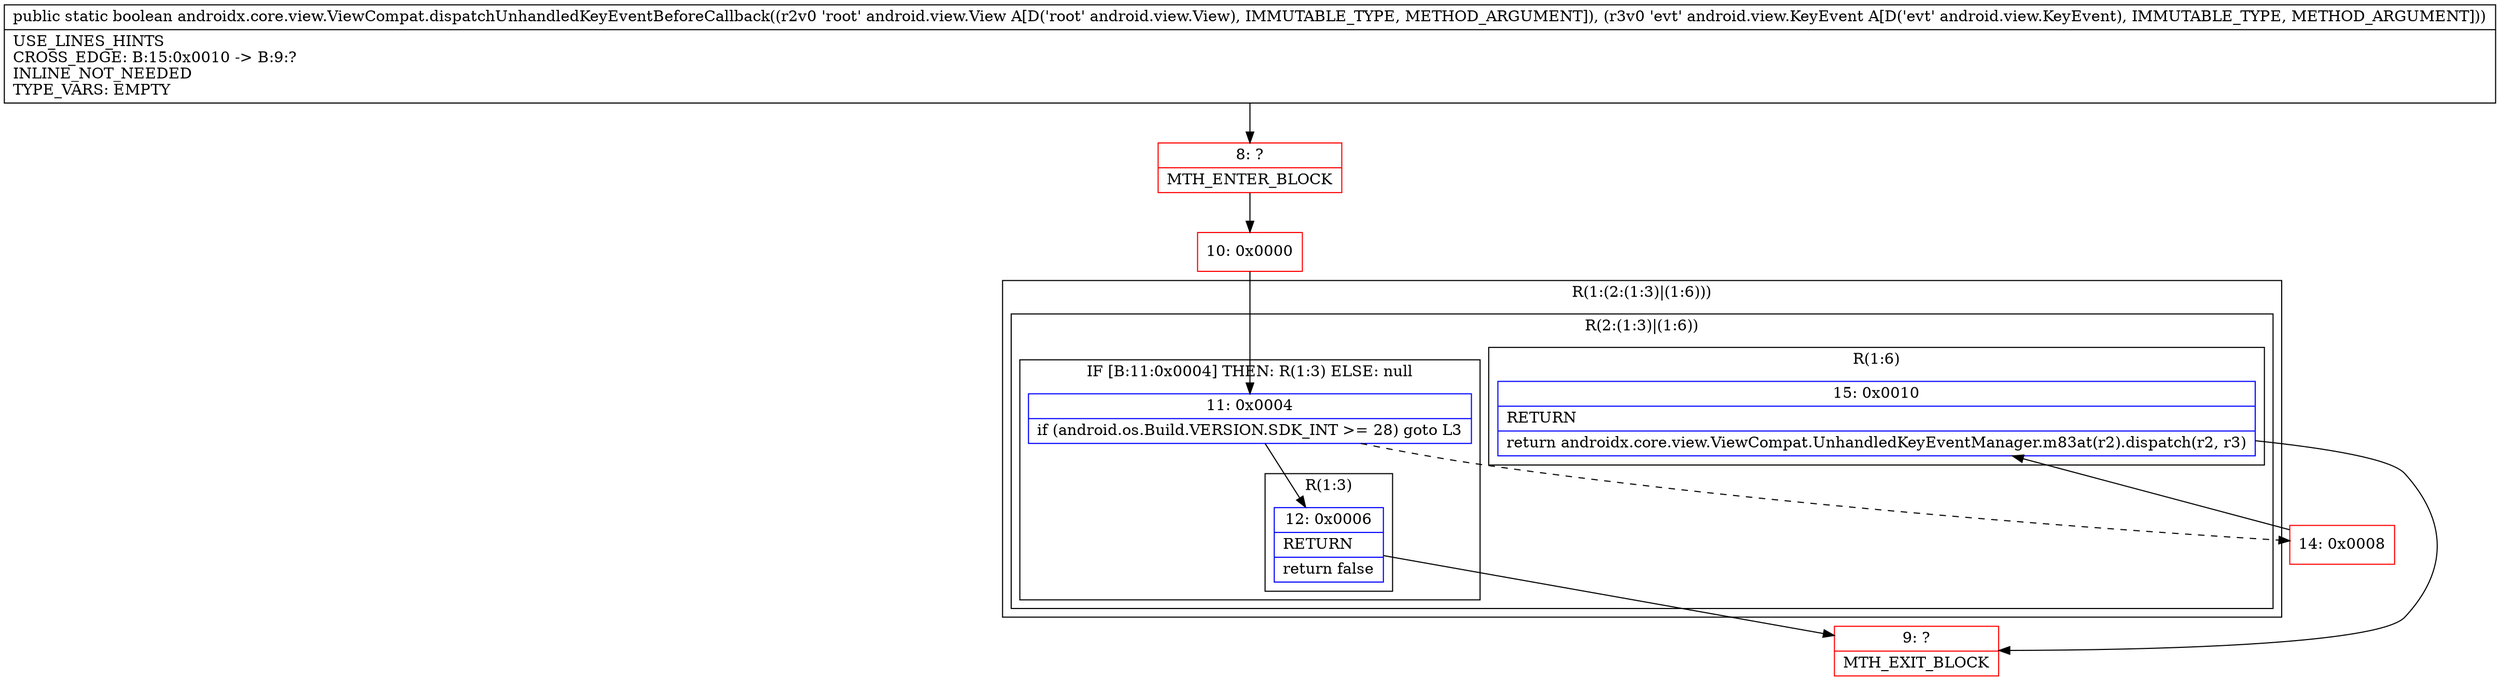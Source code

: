 digraph "CFG forandroidx.core.view.ViewCompat.dispatchUnhandledKeyEventBeforeCallback(Landroid\/view\/View;Landroid\/view\/KeyEvent;)Z" {
subgraph cluster_Region_1726574929 {
label = "R(1:(2:(1:3)|(1:6)))";
node [shape=record,color=blue];
subgraph cluster_Region_1452250489 {
label = "R(2:(1:3)|(1:6))";
node [shape=record,color=blue];
subgraph cluster_IfRegion_249381128 {
label = "IF [B:11:0x0004] THEN: R(1:3) ELSE: null";
node [shape=record,color=blue];
Node_11 [shape=record,label="{11\:\ 0x0004|if (android.os.Build.VERSION.SDK_INT \>= 28) goto L3\l}"];
subgraph cluster_Region_1670927404 {
label = "R(1:3)";
node [shape=record,color=blue];
Node_12 [shape=record,label="{12\:\ 0x0006|RETURN\l|return false\l}"];
}
}
subgraph cluster_Region_1322697463 {
label = "R(1:6)";
node [shape=record,color=blue];
Node_15 [shape=record,label="{15\:\ 0x0010|RETURN\l|return androidx.core.view.ViewCompat.UnhandledKeyEventManager.m83at(r2).dispatch(r2, r3)\l}"];
}
}
}
Node_8 [shape=record,color=red,label="{8\:\ ?|MTH_ENTER_BLOCK\l}"];
Node_10 [shape=record,color=red,label="{10\:\ 0x0000}"];
Node_9 [shape=record,color=red,label="{9\:\ ?|MTH_EXIT_BLOCK\l}"];
Node_14 [shape=record,color=red,label="{14\:\ 0x0008}"];
MethodNode[shape=record,label="{public static boolean androidx.core.view.ViewCompat.dispatchUnhandledKeyEventBeforeCallback((r2v0 'root' android.view.View A[D('root' android.view.View), IMMUTABLE_TYPE, METHOD_ARGUMENT]), (r3v0 'evt' android.view.KeyEvent A[D('evt' android.view.KeyEvent), IMMUTABLE_TYPE, METHOD_ARGUMENT]))  | USE_LINES_HINTS\lCROSS_EDGE: B:15:0x0010 \-\> B:9:?\lINLINE_NOT_NEEDED\lTYPE_VARS: EMPTY\l}"];
MethodNode -> Node_8;Node_11 -> Node_12;
Node_11 -> Node_14[style=dashed];
Node_12 -> Node_9;
Node_15 -> Node_9;
Node_8 -> Node_10;
Node_10 -> Node_11;
Node_14 -> Node_15;
}

